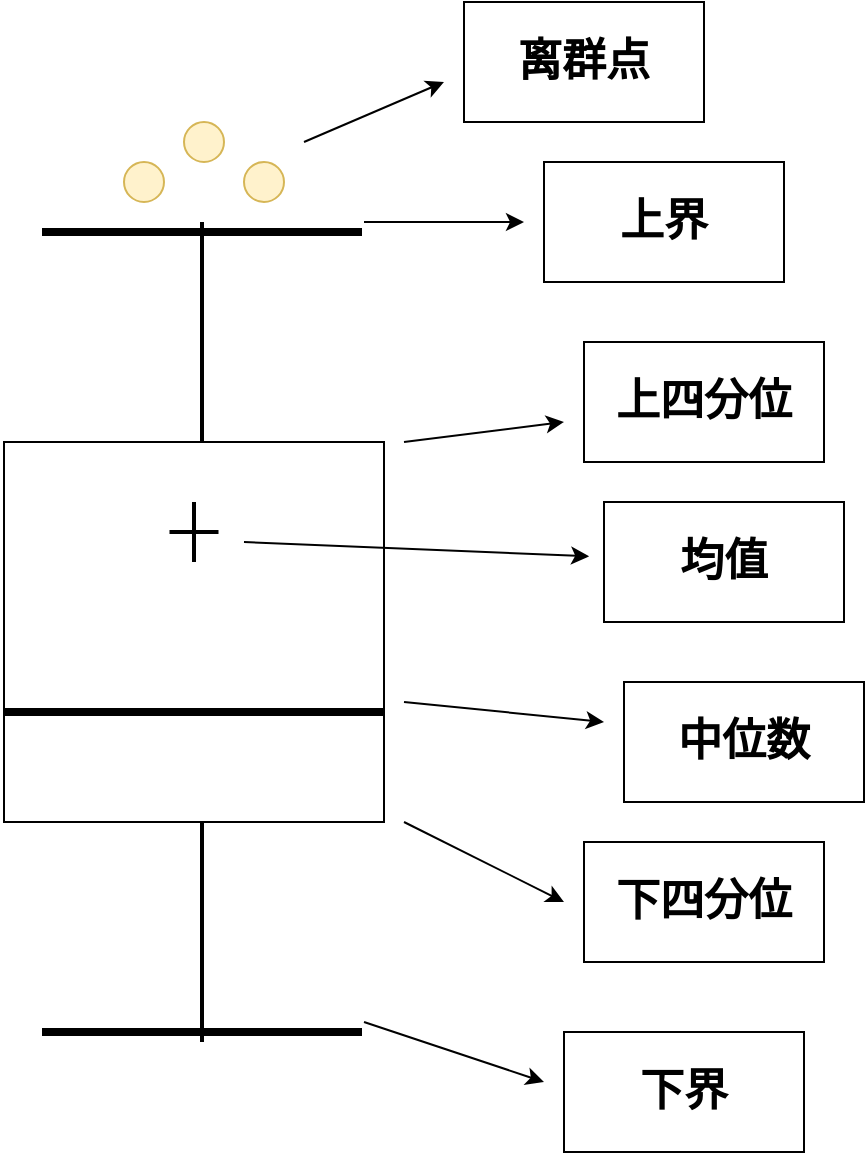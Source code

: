 <mxfile version="15.5.9" type="github">
  <diagram id="QfRhPzJHcpeXXyjZQgUO" name="Page-1">
    <mxGraphModel dx="1568" dy="845" grid="1" gridSize="10" guides="1" tooltips="1" connect="1" arrows="1" fold="1" page="1" pageScale="1" pageWidth="827" pageHeight="1169" math="0" shadow="0">
      <root>
        <mxCell id="0" />
        <mxCell id="1" parent="0" />
        <mxCell id="CsjWyMOaq0Bit9EHdIOy-13" value="" style="ellipse;whiteSpace=wrap;html=1;aspect=fixed;fillColor=#fff2cc;strokeColor=#d6b656;" vertex="1" parent="1">
          <mxGeometry x="390" y="120" width="20" height="20" as="geometry" />
        </mxCell>
        <mxCell id="CsjWyMOaq0Bit9EHdIOy-1" value="" style="whiteSpace=wrap;html=1;aspect=fixed;" vertex="1" parent="1">
          <mxGeometry x="330" y="260" width="190" height="190" as="geometry" />
        </mxCell>
        <mxCell id="CsjWyMOaq0Bit9EHdIOy-2" value="" style="line;strokeWidth=2;direction=south;html=1;" vertex="1" parent="1">
          <mxGeometry x="424" y="450" width="10" height="110" as="geometry" />
        </mxCell>
        <mxCell id="CsjWyMOaq0Bit9EHdIOy-3" value="" style="line;strokeWidth=2;direction=south;html=1;" vertex="1" parent="1">
          <mxGeometry x="424" y="150" width="10" height="110" as="geometry" />
        </mxCell>
        <mxCell id="CsjWyMOaq0Bit9EHdIOy-5" value="" style="line;strokeWidth=4;html=1;perimeter=backbonePerimeter;points=[];outlineConnect=0;" vertex="1" parent="1">
          <mxGeometry x="349" y="150" width="160" height="10" as="geometry" />
        </mxCell>
        <mxCell id="CsjWyMOaq0Bit9EHdIOy-6" value="" style="line;strokeWidth=4;html=1;perimeter=backbonePerimeter;points=[];outlineConnect=0;" vertex="1" parent="1">
          <mxGeometry x="349" y="550" width="160" height="10" as="geometry" />
        </mxCell>
        <mxCell id="CsjWyMOaq0Bit9EHdIOy-7" value="" style="line;strokeWidth=4;html=1;perimeter=backbonePerimeter;points=[];outlineConnect=0;" vertex="1" parent="1">
          <mxGeometry x="330" y="390" width="190" height="10" as="geometry" />
        </mxCell>
        <mxCell id="CsjWyMOaq0Bit9EHdIOy-8" value="" style="line;strokeWidth=2;direction=south;html=1;" vertex="1" parent="1">
          <mxGeometry x="420" y="290" width="10" height="30" as="geometry" />
        </mxCell>
        <mxCell id="CsjWyMOaq0Bit9EHdIOy-10" value="" style="line;strokeWidth=2;html=1;" vertex="1" parent="1">
          <mxGeometry x="412.75" y="300" width="24.5" height="10" as="geometry" />
        </mxCell>
        <mxCell id="CsjWyMOaq0Bit9EHdIOy-12" value="" style="ellipse;whiteSpace=wrap;html=1;aspect=fixed;fillColor=#fff2cc;strokeColor=#d6b656;" vertex="1" parent="1">
          <mxGeometry x="420" y="100" width="20" height="20" as="geometry" />
        </mxCell>
        <mxCell id="CsjWyMOaq0Bit9EHdIOy-14" value="" style="ellipse;whiteSpace=wrap;html=1;aspect=fixed;fillColor=#fff2cc;strokeColor=#d6b656;" vertex="1" parent="1">
          <mxGeometry x="450" y="120" width="20" height="20" as="geometry" />
        </mxCell>
        <mxCell id="CsjWyMOaq0Bit9EHdIOy-16" value="" style="endArrow=classic;html=1;rounded=0;" edge="1" parent="1">
          <mxGeometry width="50" height="50" relative="1" as="geometry">
            <mxPoint x="480" y="110" as="sourcePoint" />
            <mxPoint x="550" y="80" as="targetPoint" />
          </mxGeometry>
        </mxCell>
        <mxCell id="CsjWyMOaq0Bit9EHdIOy-17" value="" style="endArrow=classic;html=1;rounded=0;" edge="1" parent="1">
          <mxGeometry width="50" height="50" relative="1" as="geometry">
            <mxPoint x="510" y="150" as="sourcePoint" />
            <mxPoint x="590" y="150" as="targetPoint" />
          </mxGeometry>
        </mxCell>
        <mxCell id="CsjWyMOaq0Bit9EHdIOy-18" value="" style="endArrow=classic;html=1;rounded=0;" edge="1" parent="1">
          <mxGeometry width="50" height="50" relative="1" as="geometry">
            <mxPoint x="530" y="260" as="sourcePoint" />
            <mxPoint x="610" y="250" as="targetPoint" />
          </mxGeometry>
        </mxCell>
        <mxCell id="CsjWyMOaq0Bit9EHdIOy-19" value="" style="endArrow=classic;html=1;rounded=0;entryX=-0.062;entryY=0.453;entryDx=0;entryDy=0;entryPerimeter=0;" edge="1" parent="1" target="CsjWyMOaq0Bit9EHdIOy-27">
          <mxGeometry width="50" height="50" relative="1" as="geometry">
            <mxPoint x="450" y="310" as="sourcePoint" />
            <mxPoint x="620" y="300" as="targetPoint" />
          </mxGeometry>
        </mxCell>
        <mxCell id="CsjWyMOaq0Bit9EHdIOy-20" value="" style="endArrow=classic;html=1;rounded=0;" edge="1" parent="1">
          <mxGeometry width="50" height="50" relative="1" as="geometry">
            <mxPoint x="530" y="390" as="sourcePoint" />
            <mxPoint x="630" y="400" as="targetPoint" />
          </mxGeometry>
        </mxCell>
        <mxCell id="CsjWyMOaq0Bit9EHdIOy-21" value="" style="endArrow=classic;html=1;rounded=0;" edge="1" parent="1">
          <mxGeometry width="50" height="50" relative="1" as="geometry">
            <mxPoint x="530" y="450" as="sourcePoint" />
            <mxPoint x="610" y="490" as="targetPoint" />
          </mxGeometry>
        </mxCell>
        <mxCell id="CsjWyMOaq0Bit9EHdIOy-22" value="" style="endArrow=classic;html=1;rounded=0;" edge="1" parent="1">
          <mxGeometry width="50" height="50" relative="1" as="geometry">
            <mxPoint x="510" y="550" as="sourcePoint" />
            <mxPoint x="600" y="580" as="targetPoint" />
          </mxGeometry>
        </mxCell>
        <mxCell id="CsjWyMOaq0Bit9EHdIOy-24" value="&lt;h3&gt;&lt;font style=&quot;font-size: 22px&quot;&gt;离群点&lt;/font&gt;&lt;/h3&gt;" style="rounded=0;whiteSpace=wrap;html=1;" vertex="1" parent="1">
          <mxGeometry x="560" y="40" width="120" height="60" as="geometry" />
        </mxCell>
        <mxCell id="CsjWyMOaq0Bit9EHdIOy-25" value="&lt;h3&gt;&lt;font style=&quot;font-size: 22px&quot;&gt;上界&lt;/font&gt;&lt;/h3&gt;" style="rounded=0;whiteSpace=wrap;html=1;" vertex="1" parent="1">
          <mxGeometry x="600" y="120" width="120" height="60" as="geometry" />
        </mxCell>
        <mxCell id="CsjWyMOaq0Bit9EHdIOy-26" value="&lt;h3&gt;&lt;font style=&quot;font-size: 22px&quot;&gt;上四分位&lt;/font&gt;&lt;/h3&gt;" style="rounded=0;whiteSpace=wrap;html=1;" vertex="1" parent="1">
          <mxGeometry x="620" y="210" width="120" height="60" as="geometry" />
        </mxCell>
        <mxCell id="CsjWyMOaq0Bit9EHdIOy-27" value="&lt;h3&gt;&lt;font style=&quot;font-size: 22px&quot;&gt;均值&lt;/font&gt;&lt;/h3&gt;" style="rounded=0;whiteSpace=wrap;html=1;" vertex="1" parent="1">
          <mxGeometry x="630" y="290" width="120" height="60" as="geometry" />
        </mxCell>
        <mxCell id="CsjWyMOaq0Bit9EHdIOy-28" value="&lt;h3&gt;&lt;font style=&quot;font-size: 22px&quot;&gt;中位数&lt;/font&gt;&lt;/h3&gt;" style="rounded=0;whiteSpace=wrap;html=1;" vertex="1" parent="1">
          <mxGeometry x="640" y="380" width="120" height="60" as="geometry" />
        </mxCell>
        <mxCell id="CsjWyMOaq0Bit9EHdIOy-29" value="&lt;h3&gt;&lt;font style=&quot;font-size: 22px&quot;&gt;下四分位&lt;/font&gt;&lt;/h3&gt;" style="rounded=0;whiteSpace=wrap;html=1;" vertex="1" parent="1">
          <mxGeometry x="620" y="460" width="120" height="60" as="geometry" />
        </mxCell>
        <mxCell id="CsjWyMOaq0Bit9EHdIOy-30" value="&lt;h3&gt;&lt;font style=&quot;font-size: 22px&quot;&gt;下界&lt;/font&gt;&lt;/h3&gt;" style="rounded=0;whiteSpace=wrap;html=1;" vertex="1" parent="1">
          <mxGeometry x="610" y="555" width="120" height="60" as="geometry" />
        </mxCell>
      </root>
    </mxGraphModel>
  </diagram>
</mxfile>
